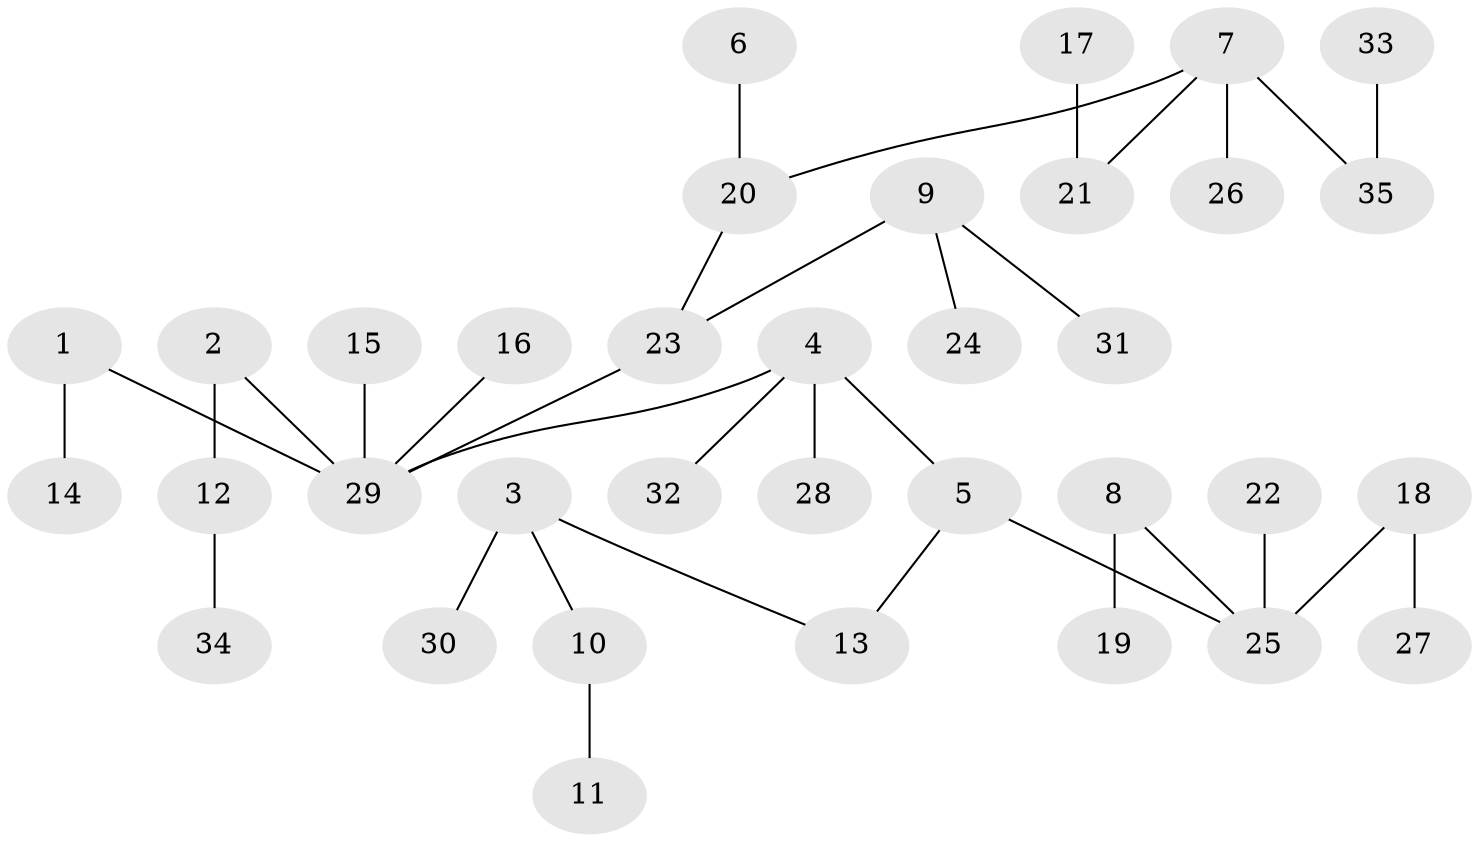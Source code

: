 // original degree distribution, {6: 0.014492753623188406, 3: 0.17391304347826086, 8: 0.014492753623188406, 5: 0.043478260869565216, 4: 0.014492753623188406, 2: 0.2318840579710145, 1: 0.5072463768115942}
// Generated by graph-tools (version 1.1) at 2025/02/03/09/25 03:02:16]
// undirected, 35 vertices, 34 edges
graph export_dot {
graph [start="1"]
  node [color=gray90,style=filled];
  1;
  2;
  3;
  4;
  5;
  6;
  7;
  8;
  9;
  10;
  11;
  12;
  13;
  14;
  15;
  16;
  17;
  18;
  19;
  20;
  21;
  22;
  23;
  24;
  25;
  26;
  27;
  28;
  29;
  30;
  31;
  32;
  33;
  34;
  35;
  1 -- 14 [weight=1.0];
  1 -- 29 [weight=1.0];
  2 -- 12 [weight=1.0];
  2 -- 29 [weight=1.0];
  3 -- 10 [weight=1.0];
  3 -- 13 [weight=1.0];
  3 -- 30 [weight=1.0];
  4 -- 5 [weight=1.0];
  4 -- 28 [weight=1.0];
  4 -- 29 [weight=1.0];
  4 -- 32 [weight=1.0];
  5 -- 13 [weight=1.0];
  5 -- 25 [weight=1.0];
  6 -- 20 [weight=1.0];
  7 -- 20 [weight=1.0];
  7 -- 21 [weight=1.0];
  7 -- 26 [weight=1.0];
  7 -- 35 [weight=1.0];
  8 -- 19 [weight=1.0];
  8 -- 25 [weight=1.0];
  9 -- 23 [weight=1.0];
  9 -- 24 [weight=1.0];
  9 -- 31 [weight=1.0];
  10 -- 11 [weight=1.0];
  12 -- 34 [weight=1.0];
  15 -- 29 [weight=1.0];
  16 -- 29 [weight=1.0];
  17 -- 21 [weight=1.0];
  18 -- 25 [weight=1.0];
  18 -- 27 [weight=1.0];
  20 -- 23 [weight=1.0];
  22 -- 25 [weight=1.0];
  23 -- 29 [weight=1.0];
  33 -- 35 [weight=1.0];
}
